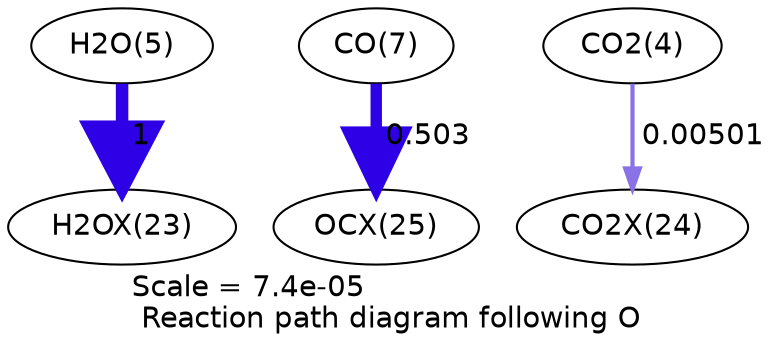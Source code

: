 digraph reaction_paths {
center=1;
s7 -> s26[fontname="Helvetica", penwidth=6, arrowsize=3, color="0.7, 1.5, 0.9"
, label=" 1"];
s9 -> s28[fontname="Helvetica", penwidth=5.48, arrowsize=2.74, color="0.7, 1, 0.9"
, label=" 0.503"];
s6 -> s27[fontname="Helvetica", penwidth=2, arrowsize=1, color="0.7, 0.505, 0.9"
, label=" 0.00501"];
s6 [ fontname="Helvetica", label="CO2(4)"];
s7 [ fontname="Helvetica", label="H2O(5)"];
s9 [ fontname="Helvetica", label="CO(7)"];
s26 [ fontname="Helvetica", label="H2OX(23)"];
s27 [ fontname="Helvetica", label="CO2X(24)"];
s28 [ fontname="Helvetica", label="OCX(25)"];
 label = "Scale = 7.4e-05\l Reaction path diagram following O";
 fontname = "Helvetica";
}
